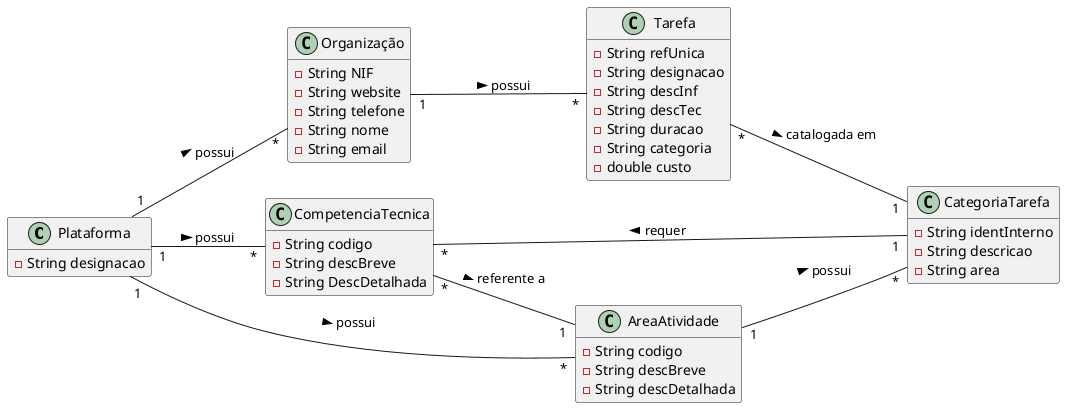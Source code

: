@startuml
hide methods
left to right direction

class Plataforma {
  -String designacao
}
class Organização {
  -String NIF
  -String website
  -String telefone
  -String nome
  -String email
}
class CompetenciaTecnica {
  -String codigo
  -String descBreve
  -String DescDetalhada
}

class AreaAtividade {
  -String codigo
  -String descBreve
  -String descDetalhada
}

class Tarefa {
  -String refUnica
  -String designacao
  -String descInf
  -String descTec
  -String duracao
  -String categoria
  -double custo
}
class CategoriaTarefa {
  -String identInterno
  -String descricao
  -String area
}


Plataforma "1" -- "*" AreaAtividade: possui >
Plataforma "1" -- "*" CompetenciaTecnica: possui >
Plataforma "1" -- "*" Organização: possui >
CompetenciaTecnica "*" -- "1" AreaAtividade: referente a >
AreaAtividade "1" -- "*" CategoriaTarefa: possui >
Tarefa "*" -- "1" CategoriaTarefa: catalogada em >
CompetenciaTecnica "*"-- "1" CategoriaTarefa: requer <
Organização "1" -- "*" Tarefa: possui >
@enduml